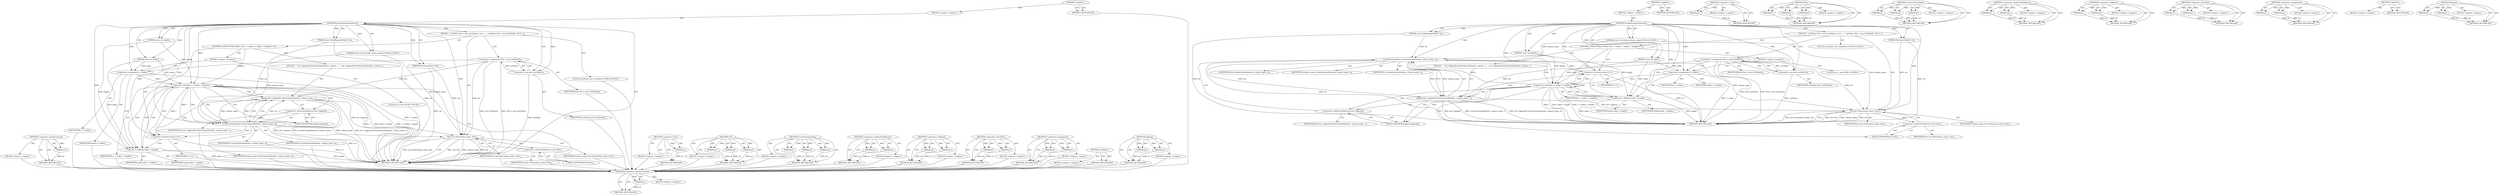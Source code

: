digraph "Append" {
vulnerable_94 [label=<(METHOD,&lt;operator&gt;.postIncrement)>];
vulnerable_95 [label=<(PARAM,p1)>];
vulnerable_96 [label=<(BLOCK,&lt;empty&gt;,&lt;empty&gt;)>];
vulnerable_97 [label=<(METHOD_RETURN,ANY)>];
vulnerable_6 [label=<(METHOD,&lt;global&gt;)<SUB>1</SUB>>];
vulnerable_7 [label=<(BLOCK,&lt;empty&gt;,&lt;empty&gt;)<SUB>1</SUB>>];
vulnerable_8 [label=<(METHOD,CreateGroupColumnList)<SUB>1</SUB>>];
vulnerable_9 [label=<(PARAM,const TaskManagerModel* tm)<SUB>1</SUB>>];
vulnerable_10 [label="<(PARAM,const std::string column_name)<SUB>2</SUB>>"];
vulnerable_11 [label=<(PARAM,const int index)<SUB>3</SUB>>];
vulnerable_12 [label=<(PARAM,const int length)<SUB>4</SUB>>];
vulnerable_13 [label=<(PARAM,DictionaryValue* val)<SUB>5</SUB>>];
vulnerable_14 [label=<(BLOCK,{
  ListValue *list = new ListValue();
  for (i...,{
  ListValue *list = new ListValue();
  for (i...)<SUB>5</SUB>>];
vulnerable_15 [label="<(LOCAL,ListValue* list: ListValue*)<SUB>6</SUB>>"];
vulnerable_16 [label=<(&lt;operator&gt;.assignment,*list = new ListValue())<SUB>6</SUB>>];
vulnerable_17 [label=<(IDENTIFIER,list,*list = new ListValue())<SUB>6</SUB>>];
vulnerable_18 [label=<(&lt;operator&gt;.new,new ListValue())<SUB>6</SUB>>];
vulnerable_19 [label=<(IDENTIFIER,ListValue,new ListValue())<SUB>6</SUB>>];
vulnerable_20 [label=<(CONTROL_STRUCTURE,FOR,for (int i = index;i &lt; (index + length);i++))<SUB>7</SUB>>];
vulnerable_21 [label=<(BLOCK,&lt;empty&gt;,&lt;empty&gt;)<SUB>7</SUB>>];
vulnerable_22 [label="<(LOCAL,int i: int)<SUB>7</SUB>>"];
vulnerable_23 [label=<(&lt;operator&gt;.assignment,i = index)<SUB>7</SUB>>];
vulnerable_24 [label=<(IDENTIFIER,i,i = index)<SUB>7</SUB>>];
vulnerable_25 [label=<(IDENTIFIER,index,i = index)<SUB>7</SUB>>];
vulnerable_26 [label=<(&lt;operator&gt;.lessThan,i &lt; (index + length))<SUB>7</SUB>>];
vulnerable_27 [label=<(IDENTIFIER,i,i &lt; (index + length))<SUB>7</SUB>>];
vulnerable_28 [label=<(&lt;operator&gt;.addition,index + length)<SUB>7</SUB>>];
vulnerable_29 [label=<(IDENTIFIER,index,index + length)<SUB>7</SUB>>];
vulnerable_30 [label=<(IDENTIFIER,length,index + length)<SUB>7</SUB>>];
vulnerable_31 [label=<(&lt;operator&gt;.postIncrement,i++)<SUB>7</SUB>>];
vulnerable_32 [label=<(IDENTIFIER,i,i++)<SUB>7</SUB>>];
vulnerable_33 [label=<(BLOCK,{
    list-&gt;Append(CreateColumnValue(tm, column...,{
    list-&gt;Append(CreateColumnValue(tm, column...)<SUB>7</SUB>>];
vulnerable_34 [label=<(Append,list-&gt;Append(CreateColumnValue(tm, column_name,...)<SUB>8</SUB>>];
vulnerable_35 [label=<(&lt;operator&gt;.indirectFieldAccess,list-&gt;Append)<SUB>8</SUB>>];
vulnerable_36 [label=<(IDENTIFIER,list,list-&gt;Append(CreateColumnValue(tm, column_name,...)<SUB>8</SUB>>];
vulnerable_37 [label=<(FIELD_IDENTIFIER,Append,Append)<SUB>8</SUB>>];
vulnerable_38 [label=<(CreateColumnValue,CreateColumnValue(tm, column_name, i))<SUB>8</SUB>>];
vulnerable_39 [label=<(IDENTIFIER,tm,CreateColumnValue(tm, column_name, i))<SUB>8</SUB>>];
vulnerable_40 [label=<(IDENTIFIER,column_name,CreateColumnValue(tm, column_name, i))<SUB>8</SUB>>];
vulnerable_41 [label=<(IDENTIFIER,i,CreateColumnValue(tm, column_name, i))<SUB>8</SUB>>];
vulnerable_42 [label=<(Set,val-&gt;Set(column_name, list))<SUB>10</SUB>>];
vulnerable_43 [label=<(&lt;operator&gt;.indirectFieldAccess,val-&gt;Set)<SUB>10</SUB>>];
vulnerable_44 [label=<(IDENTIFIER,val,val-&gt;Set(column_name, list))<SUB>10</SUB>>];
vulnerable_45 [label=<(FIELD_IDENTIFIER,Set,Set)<SUB>10</SUB>>];
vulnerable_46 [label=<(IDENTIFIER,column_name,val-&gt;Set(column_name, list))<SUB>10</SUB>>];
vulnerable_47 [label=<(IDENTIFIER,list,val-&gt;Set(column_name, list))<SUB>10</SUB>>];
vulnerable_48 [label=<(METHOD_RETURN,void)<SUB>1</SUB>>];
vulnerable_50 [label=<(METHOD_RETURN,ANY)<SUB>1</SUB>>];
vulnerable_80 [label=<(METHOD,&lt;operator&gt;.new)>];
vulnerable_81 [label=<(PARAM,p1)>];
vulnerable_82 [label=<(BLOCK,&lt;empty&gt;,&lt;empty&gt;)>];
vulnerable_83 [label=<(METHOD_RETURN,ANY)>];
vulnerable_114 [label=<(METHOD,Set)>];
vulnerable_115 [label=<(PARAM,p1)>];
vulnerable_116 [label=<(PARAM,p2)>];
vulnerable_117 [label=<(PARAM,p3)>];
vulnerable_118 [label=<(BLOCK,&lt;empty&gt;,&lt;empty&gt;)>];
vulnerable_119 [label=<(METHOD_RETURN,ANY)>];
vulnerable_108 [label=<(METHOD,CreateColumnValue)>];
vulnerable_109 [label=<(PARAM,p1)>];
vulnerable_110 [label=<(PARAM,p2)>];
vulnerable_111 [label=<(PARAM,p3)>];
vulnerable_112 [label=<(BLOCK,&lt;empty&gt;,&lt;empty&gt;)>];
vulnerable_113 [label=<(METHOD_RETURN,ANY)>];
vulnerable_103 [label=<(METHOD,&lt;operator&gt;.indirectFieldAccess)>];
vulnerable_104 [label=<(PARAM,p1)>];
vulnerable_105 [label=<(PARAM,p2)>];
vulnerable_106 [label=<(BLOCK,&lt;empty&gt;,&lt;empty&gt;)>];
vulnerable_107 [label=<(METHOD_RETURN,ANY)>];
vulnerable_89 [label=<(METHOD,&lt;operator&gt;.addition)>];
vulnerable_90 [label=<(PARAM,p1)>];
vulnerable_91 [label=<(PARAM,p2)>];
vulnerable_92 [label=<(BLOCK,&lt;empty&gt;,&lt;empty&gt;)>];
vulnerable_93 [label=<(METHOD_RETURN,ANY)>];
vulnerable_84 [label=<(METHOD,&lt;operator&gt;.lessThan)>];
vulnerable_85 [label=<(PARAM,p1)>];
vulnerable_86 [label=<(PARAM,p2)>];
vulnerable_87 [label=<(BLOCK,&lt;empty&gt;,&lt;empty&gt;)>];
vulnerable_88 [label=<(METHOD_RETURN,ANY)>];
vulnerable_75 [label=<(METHOD,&lt;operator&gt;.assignment)>];
vulnerable_76 [label=<(PARAM,p1)>];
vulnerable_77 [label=<(PARAM,p2)>];
vulnerable_78 [label=<(BLOCK,&lt;empty&gt;,&lt;empty&gt;)>];
vulnerable_79 [label=<(METHOD_RETURN,ANY)>];
vulnerable_69 [label=<(METHOD,&lt;global&gt;)<SUB>1</SUB>>];
vulnerable_70 [label=<(BLOCK,&lt;empty&gt;,&lt;empty&gt;)>];
vulnerable_71 [label=<(METHOD_RETURN,ANY)>];
vulnerable_98 [label=<(METHOD,Append)>];
vulnerable_99 [label=<(PARAM,p1)>];
vulnerable_100 [label=<(PARAM,p2)>];
vulnerable_101 [label=<(BLOCK,&lt;empty&gt;,&lt;empty&gt;)>];
vulnerable_102 [label=<(METHOD_RETURN,ANY)>];
fixed_94 [label=<(METHOD,&lt;operator&gt;.postIncrement)>];
fixed_95 [label=<(PARAM,p1)>];
fixed_96 [label=<(BLOCK,&lt;empty&gt;,&lt;empty&gt;)>];
fixed_97 [label=<(METHOD_RETURN,ANY)>];
fixed_6 [label=<(METHOD,&lt;global&gt;)<SUB>1</SUB>>];
fixed_7 [label=<(BLOCK,&lt;empty&gt;,&lt;empty&gt;)<SUB>1</SUB>>];
fixed_8 [label=<(METHOD,CreateGroupColumnList)<SUB>1</SUB>>];
fixed_9 [label=<(PARAM,const TaskManagerModel* tm)<SUB>1</SUB>>];
fixed_10 [label="<(PARAM,const std::string&amp; column_name)<SUB>2</SUB>>"];
fixed_11 [label=<(PARAM,const int index)<SUB>3</SUB>>];
fixed_12 [label=<(PARAM,const int length)<SUB>4</SUB>>];
fixed_13 [label=<(PARAM,DictionaryValue* val)<SUB>5</SUB>>];
fixed_14 [label=<(BLOCK,{
  ListValue *list = new ListValue();
  for (i...,{
  ListValue *list = new ListValue();
  for (i...)<SUB>5</SUB>>];
fixed_15 [label="<(LOCAL,ListValue* list: ListValue*)<SUB>6</SUB>>"];
fixed_16 [label=<(&lt;operator&gt;.assignment,*list = new ListValue())<SUB>6</SUB>>];
fixed_17 [label=<(IDENTIFIER,list,*list = new ListValue())<SUB>6</SUB>>];
fixed_18 [label=<(&lt;operator&gt;.new,new ListValue())<SUB>6</SUB>>];
fixed_19 [label=<(IDENTIFIER,ListValue,new ListValue())<SUB>6</SUB>>];
fixed_20 [label=<(CONTROL_STRUCTURE,FOR,for (int i = index;i &lt; (index + length);i++))<SUB>7</SUB>>];
fixed_21 [label=<(BLOCK,&lt;empty&gt;,&lt;empty&gt;)<SUB>7</SUB>>];
fixed_22 [label="<(LOCAL,int i: int)<SUB>7</SUB>>"];
fixed_23 [label=<(&lt;operator&gt;.assignment,i = index)<SUB>7</SUB>>];
fixed_24 [label=<(IDENTIFIER,i,i = index)<SUB>7</SUB>>];
fixed_25 [label=<(IDENTIFIER,index,i = index)<SUB>7</SUB>>];
fixed_26 [label=<(&lt;operator&gt;.lessThan,i &lt; (index + length))<SUB>7</SUB>>];
fixed_27 [label=<(IDENTIFIER,i,i &lt; (index + length))<SUB>7</SUB>>];
fixed_28 [label=<(&lt;operator&gt;.addition,index + length)<SUB>7</SUB>>];
fixed_29 [label=<(IDENTIFIER,index,index + length)<SUB>7</SUB>>];
fixed_30 [label=<(IDENTIFIER,length,index + length)<SUB>7</SUB>>];
fixed_31 [label=<(&lt;operator&gt;.postIncrement,i++)<SUB>7</SUB>>];
fixed_32 [label=<(IDENTIFIER,i,i++)<SUB>7</SUB>>];
fixed_33 [label=<(BLOCK,{
    list-&gt;Append(CreateColumnValue(tm, column...,{
    list-&gt;Append(CreateColumnValue(tm, column...)<SUB>7</SUB>>];
fixed_34 [label=<(Append,list-&gt;Append(CreateColumnValue(tm, column_name,...)<SUB>8</SUB>>];
fixed_35 [label=<(&lt;operator&gt;.indirectFieldAccess,list-&gt;Append)<SUB>8</SUB>>];
fixed_36 [label=<(IDENTIFIER,list,list-&gt;Append(CreateColumnValue(tm, column_name,...)<SUB>8</SUB>>];
fixed_37 [label=<(FIELD_IDENTIFIER,Append,Append)<SUB>8</SUB>>];
fixed_38 [label=<(CreateColumnValue,CreateColumnValue(tm, column_name, i))<SUB>8</SUB>>];
fixed_39 [label=<(IDENTIFIER,tm,CreateColumnValue(tm, column_name, i))<SUB>8</SUB>>];
fixed_40 [label=<(IDENTIFIER,column_name,CreateColumnValue(tm, column_name, i))<SUB>8</SUB>>];
fixed_41 [label=<(IDENTIFIER,i,CreateColumnValue(tm, column_name, i))<SUB>8</SUB>>];
fixed_42 [label=<(Set,val-&gt;Set(column_name, list))<SUB>10</SUB>>];
fixed_43 [label=<(&lt;operator&gt;.indirectFieldAccess,val-&gt;Set)<SUB>10</SUB>>];
fixed_44 [label=<(IDENTIFIER,val,val-&gt;Set(column_name, list))<SUB>10</SUB>>];
fixed_45 [label=<(FIELD_IDENTIFIER,Set,Set)<SUB>10</SUB>>];
fixed_46 [label=<(IDENTIFIER,column_name,val-&gt;Set(column_name, list))<SUB>10</SUB>>];
fixed_47 [label=<(IDENTIFIER,list,val-&gt;Set(column_name, list))<SUB>10</SUB>>];
fixed_48 [label=<(METHOD_RETURN,void)<SUB>1</SUB>>];
fixed_50 [label=<(METHOD_RETURN,ANY)<SUB>1</SUB>>];
fixed_80 [label=<(METHOD,&lt;operator&gt;.new)>];
fixed_81 [label=<(PARAM,p1)>];
fixed_82 [label=<(BLOCK,&lt;empty&gt;,&lt;empty&gt;)>];
fixed_83 [label=<(METHOD_RETURN,ANY)>];
fixed_114 [label=<(METHOD,Set)>];
fixed_115 [label=<(PARAM,p1)>];
fixed_116 [label=<(PARAM,p2)>];
fixed_117 [label=<(PARAM,p3)>];
fixed_118 [label=<(BLOCK,&lt;empty&gt;,&lt;empty&gt;)>];
fixed_119 [label=<(METHOD_RETURN,ANY)>];
fixed_108 [label=<(METHOD,CreateColumnValue)>];
fixed_109 [label=<(PARAM,p1)>];
fixed_110 [label=<(PARAM,p2)>];
fixed_111 [label=<(PARAM,p3)>];
fixed_112 [label=<(BLOCK,&lt;empty&gt;,&lt;empty&gt;)>];
fixed_113 [label=<(METHOD_RETURN,ANY)>];
fixed_103 [label=<(METHOD,&lt;operator&gt;.indirectFieldAccess)>];
fixed_104 [label=<(PARAM,p1)>];
fixed_105 [label=<(PARAM,p2)>];
fixed_106 [label=<(BLOCK,&lt;empty&gt;,&lt;empty&gt;)>];
fixed_107 [label=<(METHOD_RETURN,ANY)>];
fixed_89 [label=<(METHOD,&lt;operator&gt;.addition)>];
fixed_90 [label=<(PARAM,p1)>];
fixed_91 [label=<(PARAM,p2)>];
fixed_92 [label=<(BLOCK,&lt;empty&gt;,&lt;empty&gt;)>];
fixed_93 [label=<(METHOD_RETURN,ANY)>];
fixed_84 [label=<(METHOD,&lt;operator&gt;.lessThan)>];
fixed_85 [label=<(PARAM,p1)>];
fixed_86 [label=<(PARAM,p2)>];
fixed_87 [label=<(BLOCK,&lt;empty&gt;,&lt;empty&gt;)>];
fixed_88 [label=<(METHOD_RETURN,ANY)>];
fixed_75 [label=<(METHOD,&lt;operator&gt;.assignment)>];
fixed_76 [label=<(PARAM,p1)>];
fixed_77 [label=<(PARAM,p2)>];
fixed_78 [label=<(BLOCK,&lt;empty&gt;,&lt;empty&gt;)>];
fixed_79 [label=<(METHOD_RETURN,ANY)>];
fixed_69 [label=<(METHOD,&lt;global&gt;)<SUB>1</SUB>>];
fixed_70 [label=<(BLOCK,&lt;empty&gt;,&lt;empty&gt;)>];
fixed_71 [label=<(METHOD_RETURN,ANY)>];
fixed_98 [label=<(METHOD,Append)>];
fixed_99 [label=<(PARAM,p1)>];
fixed_100 [label=<(PARAM,p2)>];
fixed_101 [label=<(BLOCK,&lt;empty&gt;,&lt;empty&gt;)>];
fixed_102 [label=<(METHOD_RETURN,ANY)>];
vulnerable_94 -> vulnerable_95  [key=0, label="AST: "];
vulnerable_94 -> vulnerable_95  [key=1, label="DDG: "];
vulnerable_94 -> vulnerable_96  [key=0, label="AST: "];
vulnerable_94 -> vulnerable_97  [key=0, label="AST: "];
vulnerable_94 -> vulnerable_97  [key=1, label="CFG: "];
vulnerable_95 -> vulnerable_97  [key=0, label="DDG: p1"];
vulnerable_6 -> vulnerable_7  [key=0, label="AST: "];
vulnerable_6 -> vulnerable_50  [key=0, label="AST: "];
vulnerable_6 -> vulnerable_50  [key=1, label="CFG: "];
vulnerable_7 -> vulnerable_8  [key=0, label="AST: "];
vulnerable_8 -> vulnerable_9  [key=0, label="AST: "];
vulnerable_8 -> vulnerable_9  [key=1, label="DDG: "];
vulnerable_8 -> vulnerable_10  [key=0, label="AST: "];
vulnerable_8 -> vulnerable_10  [key=1, label="DDG: "];
vulnerable_8 -> vulnerable_11  [key=0, label="AST: "];
vulnerable_8 -> vulnerable_11  [key=1, label="DDG: "];
vulnerable_8 -> vulnerable_12  [key=0, label="AST: "];
vulnerable_8 -> vulnerable_12  [key=1, label="DDG: "];
vulnerable_8 -> vulnerable_13  [key=0, label="AST: "];
vulnerable_8 -> vulnerable_13  [key=1, label="DDG: "];
vulnerable_8 -> vulnerable_14  [key=0, label="AST: "];
vulnerable_8 -> vulnerable_48  [key=0, label="AST: "];
vulnerable_8 -> vulnerable_18  [key=0, label="CFG: "];
vulnerable_8 -> vulnerable_18  [key=1, label="DDG: "];
vulnerable_8 -> vulnerable_42  [key=0, label="DDG: "];
vulnerable_8 -> vulnerable_23  [key=0, label="DDG: "];
vulnerable_8 -> vulnerable_26  [key=0, label="DDG: "];
vulnerable_8 -> vulnerable_31  [key=0, label="DDG: "];
vulnerable_8 -> vulnerable_28  [key=0, label="DDG: "];
vulnerable_8 -> vulnerable_38  [key=0, label="DDG: "];
vulnerable_9 -> vulnerable_48  [key=0, label="DDG: tm"];
vulnerable_9 -> vulnerable_38  [key=0, label="DDG: tm"];
vulnerable_10 -> vulnerable_42  [key=0, label="DDG: column_name"];
vulnerable_10 -> vulnerable_38  [key=0, label="DDG: column_name"];
vulnerable_11 -> vulnerable_23  [key=0, label="DDG: index"];
vulnerable_11 -> vulnerable_26  [key=0, label="DDG: index"];
vulnerable_11 -> vulnerable_28  [key=0, label="DDG: index"];
vulnerable_12 -> vulnerable_26  [key=0, label="DDG: length"];
vulnerable_12 -> vulnerable_28  [key=0, label="DDG: length"];
vulnerable_13 -> vulnerable_48  [key=0, label="DDG: val"];
vulnerable_13 -> vulnerable_42  [key=0, label="DDG: val"];
vulnerable_14 -> vulnerable_15  [key=0, label="AST: "];
vulnerable_14 -> vulnerable_16  [key=0, label="AST: "];
vulnerable_14 -> vulnerable_20  [key=0, label="AST: "];
vulnerable_14 -> vulnerable_42  [key=0, label="AST: "];
vulnerable_16 -> vulnerable_17  [key=0, label="AST: "];
vulnerable_16 -> vulnerable_18  [key=0, label="AST: "];
vulnerable_16 -> vulnerable_23  [key=0, label="CFG: "];
vulnerable_16 -> vulnerable_48  [key=0, label="DDG: new ListValue()"];
vulnerable_16 -> vulnerable_48  [key=1, label="DDG: *list = new ListValue()"];
vulnerable_16 -> vulnerable_42  [key=0, label="DDG: list"];
vulnerable_16 -> vulnerable_34  [key=0, label="DDG: list"];
vulnerable_18 -> vulnerable_19  [key=0, label="AST: "];
vulnerable_18 -> vulnerable_16  [key=0, label="CFG: "];
vulnerable_18 -> vulnerable_16  [key=1, label="DDG: ListValue"];
vulnerable_18 -> vulnerable_48  [key=0, label="DDG: ListValue"];
vulnerable_20 -> vulnerable_21  [key=0, label="AST: "];
vulnerable_20 -> vulnerable_26  [key=0, label="AST: "];
vulnerable_20 -> vulnerable_31  [key=0, label="AST: "];
vulnerable_20 -> vulnerable_33  [key=0, label="AST: "];
vulnerable_21 -> vulnerable_22  [key=0, label="AST: "];
vulnerable_21 -> vulnerable_23  [key=0, label="AST: "];
vulnerable_23 -> vulnerable_24  [key=0, label="AST: "];
vulnerable_23 -> vulnerable_25  [key=0, label="AST: "];
vulnerable_23 -> vulnerable_28  [key=0, label="CFG: "];
vulnerable_23 -> vulnerable_48  [key=0, label="DDG: i = index"];
vulnerable_23 -> vulnerable_26  [key=0, label="DDG: i"];
vulnerable_26 -> vulnerable_27  [key=0, label="AST: "];
vulnerable_26 -> vulnerable_28  [key=0, label="AST: "];
vulnerable_26 -> vulnerable_28  [key=1, label="CDG: "];
vulnerable_26 -> vulnerable_37  [key=0, label="CFG: "];
vulnerable_26 -> vulnerable_37  [key=1, label="CDG: "];
vulnerable_26 -> vulnerable_45  [key=0, label="CFG: "];
vulnerable_26 -> vulnerable_48  [key=0, label="DDG: i"];
vulnerable_26 -> vulnerable_48  [key=1, label="DDG: index + length"];
vulnerable_26 -> vulnerable_48  [key=2, label="DDG: i &lt; (index + length)"];
vulnerable_26 -> vulnerable_38  [key=0, label="DDG: i"];
vulnerable_26 -> vulnerable_38  [key=1, label="CDG: "];
vulnerable_26 -> vulnerable_34  [key=0, label="CDG: "];
vulnerable_26 -> vulnerable_26  [key=0, label="CDG: "];
vulnerable_26 -> vulnerable_35  [key=0, label="CDG: "];
vulnerable_26 -> vulnerable_31  [key=0, label="CDG: "];
vulnerable_28 -> vulnerable_29  [key=0, label="AST: "];
vulnerable_28 -> vulnerable_30  [key=0, label="AST: "];
vulnerable_28 -> vulnerable_26  [key=0, label="CFG: "];
vulnerable_28 -> vulnerable_48  [key=0, label="DDG: index"];
vulnerable_28 -> vulnerable_48  [key=1, label="DDG: length"];
vulnerable_31 -> vulnerable_32  [key=0, label="AST: "];
vulnerable_31 -> vulnerable_28  [key=0, label="CFG: "];
vulnerable_31 -> vulnerable_48  [key=0, label="DDG: i++"];
vulnerable_31 -> vulnerable_26  [key=0, label="DDG: i"];
vulnerable_33 -> vulnerable_34  [key=0, label="AST: "];
vulnerable_34 -> vulnerable_35  [key=0, label="AST: "];
vulnerable_34 -> vulnerable_38  [key=0, label="AST: "];
vulnerable_34 -> vulnerable_31  [key=0, label="CFG: "];
vulnerable_34 -> vulnerable_48  [key=0, label="DDG: list-&gt;Append"];
vulnerable_34 -> vulnerable_48  [key=1, label="DDG: CreateColumnValue(tm, column_name, i)"];
vulnerable_34 -> vulnerable_48  [key=2, label="DDG: list-&gt;Append(CreateColumnValue(tm, column_name, i))"];
vulnerable_34 -> vulnerable_42  [key=0, label="DDG: list-&gt;Append"];
vulnerable_35 -> vulnerable_36  [key=0, label="AST: "];
vulnerable_35 -> vulnerable_37  [key=0, label="AST: "];
vulnerable_35 -> vulnerable_38  [key=0, label="CFG: "];
vulnerable_37 -> vulnerable_35  [key=0, label="CFG: "];
vulnerable_38 -> vulnerable_39  [key=0, label="AST: "];
vulnerable_38 -> vulnerable_40  [key=0, label="AST: "];
vulnerable_38 -> vulnerable_41  [key=0, label="AST: "];
vulnerable_38 -> vulnerable_34  [key=0, label="CFG: "];
vulnerable_38 -> vulnerable_34  [key=1, label="DDG: tm"];
vulnerable_38 -> vulnerable_34  [key=2, label="DDG: column_name"];
vulnerable_38 -> vulnerable_34  [key=3, label="DDG: i"];
vulnerable_38 -> vulnerable_48  [key=0, label="DDG: tm"];
vulnerable_38 -> vulnerable_42  [key=0, label="DDG: column_name"];
vulnerable_38 -> vulnerable_31  [key=0, label="DDG: i"];
vulnerable_42 -> vulnerable_43  [key=0, label="AST: "];
vulnerable_42 -> vulnerable_46  [key=0, label="AST: "];
vulnerable_42 -> vulnerable_47  [key=0, label="AST: "];
vulnerable_42 -> vulnerable_48  [key=0, label="CFG: "];
vulnerable_42 -> vulnerable_48  [key=1, label="DDG: val-&gt;Set"];
vulnerable_42 -> vulnerable_48  [key=2, label="DDG: column_name"];
vulnerable_42 -> vulnerable_48  [key=3, label="DDG: list"];
vulnerable_42 -> vulnerable_48  [key=4, label="DDG: val-&gt;Set(column_name, list)"];
vulnerable_43 -> vulnerable_44  [key=0, label="AST: "];
vulnerable_43 -> vulnerable_45  [key=0, label="AST: "];
vulnerable_43 -> vulnerable_42  [key=0, label="CFG: "];
vulnerable_45 -> vulnerable_43  [key=0, label="CFG: "];
vulnerable_80 -> vulnerable_81  [key=0, label="AST: "];
vulnerable_80 -> vulnerable_81  [key=1, label="DDG: "];
vulnerable_80 -> vulnerable_82  [key=0, label="AST: "];
vulnerable_80 -> vulnerable_83  [key=0, label="AST: "];
vulnerable_80 -> vulnerable_83  [key=1, label="CFG: "];
vulnerable_81 -> vulnerable_83  [key=0, label="DDG: p1"];
vulnerable_114 -> vulnerable_115  [key=0, label="AST: "];
vulnerable_114 -> vulnerable_115  [key=1, label="DDG: "];
vulnerable_114 -> vulnerable_118  [key=0, label="AST: "];
vulnerable_114 -> vulnerable_116  [key=0, label="AST: "];
vulnerable_114 -> vulnerable_116  [key=1, label="DDG: "];
vulnerable_114 -> vulnerable_119  [key=0, label="AST: "];
vulnerable_114 -> vulnerable_119  [key=1, label="CFG: "];
vulnerable_114 -> vulnerable_117  [key=0, label="AST: "];
vulnerable_114 -> vulnerable_117  [key=1, label="DDG: "];
vulnerable_115 -> vulnerable_119  [key=0, label="DDG: p1"];
vulnerable_116 -> vulnerable_119  [key=0, label="DDG: p2"];
vulnerable_117 -> vulnerable_119  [key=0, label="DDG: p3"];
vulnerable_108 -> vulnerable_109  [key=0, label="AST: "];
vulnerable_108 -> vulnerable_109  [key=1, label="DDG: "];
vulnerable_108 -> vulnerable_112  [key=0, label="AST: "];
vulnerable_108 -> vulnerable_110  [key=0, label="AST: "];
vulnerable_108 -> vulnerable_110  [key=1, label="DDG: "];
vulnerable_108 -> vulnerable_113  [key=0, label="AST: "];
vulnerable_108 -> vulnerable_113  [key=1, label="CFG: "];
vulnerable_108 -> vulnerable_111  [key=0, label="AST: "];
vulnerable_108 -> vulnerable_111  [key=1, label="DDG: "];
vulnerable_109 -> vulnerable_113  [key=0, label="DDG: p1"];
vulnerable_110 -> vulnerable_113  [key=0, label="DDG: p2"];
vulnerable_111 -> vulnerable_113  [key=0, label="DDG: p3"];
vulnerable_103 -> vulnerable_104  [key=0, label="AST: "];
vulnerable_103 -> vulnerable_104  [key=1, label="DDG: "];
vulnerable_103 -> vulnerable_106  [key=0, label="AST: "];
vulnerable_103 -> vulnerable_105  [key=0, label="AST: "];
vulnerable_103 -> vulnerable_105  [key=1, label="DDG: "];
vulnerable_103 -> vulnerable_107  [key=0, label="AST: "];
vulnerable_103 -> vulnerable_107  [key=1, label="CFG: "];
vulnerable_104 -> vulnerable_107  [key=0, label="DDG: p1"];
vulnerable_105 -> vulnerable_107  [key=0, label="DDG: p2"];
vulnerable_89 -> vulnerable_90  [key=0, label="AST: "];
vulnerable_89 -> vulnerable_90  [key=1, label="DDG: "];
vulnerable_89 -> vulnerable_92  [key=0, label="AST: "];
vulnerable_89 -> vulnerable_91  [key=0, label="AST: "];
vulnerable_89 -> vulnerable_91  [key=1, label="DDG: "];
vulnerable_89 -> vulnerable_93  [key=0, label="AST: "];
vulnerable_89 -> vulnerable_93  [key=1, label="CFG: "];
vulnerable_90 -> vulnerable_93  [key=0, label="DDG: p1"];
vulnerable_91 -> vulnerable_93  [key=0, label="DDG: p2"];
vulnerable_84 -> vulnerable_85  [key=0, label="AST: "];
vulnerable_84 -> vulnerable_85  [key=1, label="DDG: "];
vulnerable_84 -> vulnerable_87  [key=0, label="AST: "];
vulnerable_84 -> vulnerable_86  [key=0, label="AST: "];
vulnerable_84 -> vulnerable_86  [key=1, label="DDG: "];
vulnerable_84 -> vulnerable_88  [key=0, label="AST: "];
vulnerable_84 -> vulnerable_88  [key=1, label="CFG: "];
vulnerable_85 -> vulnerable_88  [key=0, label="DDG: p1"];
vulnerable_86 -> vulnerable_88  [key=0, label="DDG: p2"];
vulnerable_75 -> vulnerable_76  [key=0, label="AST: "];
vulnerable_75 -> vulnerable_76  [key=1, label="DDG: "];
vulnerable_75 -> vulnerable_78  [key=0, label="AST: "];
vulnerable_75 -> vulnerable_77  [key=0, label="AST: "];
vulnerable_75 -> vulnerable_77  [key=1, label="DDG: "];
vulnerable_75 -> vulnerable_79  [key=0, label="AST: "];
vulnerable_75 -> vulnerable_79  [key=1, label="CFG: "];
vulnerable_76 -> vulnerable_79  [key=0, label="DDG: p1"];
vulnerable_77 -> vulnerable_79  [key=0, label="DDG: p2"];
vulnerable_69 -> vulnerable_70  [key=0, label="AST: "];
vulnerable_69 -> vulnerable_71  [key=0, label="AST: "];
vulnerable_69 -> vulnerable_71  [key=1, label="CFG: "];
vulnerable_98 -> vulnerable_99  [key=0, label="AST: "];
vulnerable_98 -> vulnerable_99  [key=1, label="DDG: "];
vulnerable_98 -> vulnerable_101  [key=0, label="AST: "];
vulnerable_98 -> vulnerable_100  [key=0, label="AST: "];
vulnerable_98 -> vulnerable_100  [key=1, label="DDG: "];
vulnerable_98 -> vulnerable_102  [key=0, label="AST: "];
vulnerable_98 -> vulnerable_102  [key=1, label="CFG: "];
vulnerable_99 -> vulnerable_102  [key=0, label="DDG: p1"];
vulnerable_100 -> vulnerable_102  [key=0, label="DDG: p2"];
fixed_94 -> fixed_95  [key=0, label="AST: "];
fixed_94 -> fixed_95  [key=1, label="DDG: "];
fixed_94 -> fixed_96  [key=0, label="AST: "];
fixed_94 -> fixed_97  [key=0, label="AST: "];
fixed_94 -> fixed_97  [key=1, label="CFG: "];
fixed_95 -> fixed_97  [key=0, label="DDG: p1"];
fixed_96 -> vulnerable_94  [key=0];
fixed_97 -> vulnerable_94  [key=0];
fixed_6 -> fixed_7  [key=0, label="AST: "];
fixed_6 -> fixed_50  [key=0, label="AST: "];
fixed_6 -> fixed_50  [key=1, label="CFG: "];
fixed_7 -> fixed_8  [key=0, label="AST: "];
fixed_8 -> fixed_9  [key=0, label="AST: "];
fixed_8 -> fixed_9  [key=1, label="DDG: "];
fixed_8 -> fixed_10  [key=0, label="AST: "];
fixed_8 -> fixed_10  [key=1, label="DDG: "];
fixed_8 -> fixed_11  [key=0, label="AST: "];
fixed_8 -> fixed_11  [key=1, label="DDG: "];
fixed_8 -> fixed_12  [key=0, label="AST: "];
fixed_8 -> fixed_12  [key=1, label="DDG: "];
fixed_8 -> fixed_13  [key=0, label="AST: "];
fixed_8 -> fixed_13  [key=1, label="DDG: "];
fixed_8 -> fixed_14  [key=0, label="AST: "];
fixed_8 -> fixed_48  [key=0, label="AST: "];
fixed_8 -> fixed_18  [key=0, label="CFG: "];
fixed_8 -> fixed_18  [key=1, label="DDG: "];
fixed_8 -> fixed_42  [key=0, label="DDG: "];
fixed_8 -> fixed_23  [key=0, label="DDG: "];
fixed_8 -> fixed_26  [key=0, label="DDG: "];
fixed_8 -> fixed_31  [key=0, label="DDG: "];
fixed_8 -> fixed_28  [key=0, label="DDG: "];
fixed_8 -> fixed_38  [key=0, label="DDG: "];
fixed_9 -> fixed_48  [key=0, label="DDG: tm"];
fixed_9 -> fixed_38  [key=0, label="DDG: tm"];
fixed_10 -> fixed_42  [key=0, label="DDG: column_name"];
fixed_10 -> fixed_38  [key=0, label="DDG: column_name"];
fixed_11 -> fixed_23  [key=0, label="DDG: index"];
fixed_11 -> fixed_26  [key=0, label="DDG: index"];
fixed_11 -> fixed_28  [key=0, label="DDG: index"];
fixed_12 -> fixed_26  [key=0, label="DDG: length"];
fixed_12 -> fixed_28  [key=0, label="DDG: length"];
fixed_13 -> fixed_48  [key=0, label="DDG: val"];
fixed_13 -> fixed_42  [key=0, label="DDG: val"];
fixed_14 -> fixed_15  [key=0, label="AST: "];
fixed_14 -> fixed_16  [key=0, label="AST: "];
fixed_14 -> fixed_20  [key=0, label="AST: "];
fixed_14 -> fixed_42  [key=0, label="AST: "];
fixed_15 -> vulnerable_94  [key=0];
fixed_16 -> fixed_17  [key=0, label="AST: "];
fixed_16 -> fixed_18  [key=0, label="AST: "];
fixed_16 -> fixed_23  [key=0, label="CFG: "];
fixed_16 -> fixed_48  [key=0, label="DDG: new ListValue()"];
fixed_16 -> fixed_48  [key=1, label="DDG: *list = new ListValue()"];
fixed_16 -> fixed_42  [key=0, label="DDG: list"];
fixed_16 -> fixed_34  [key=0, label="DDG: list"];
fixed_17 -> vulnerable_94  [key=0];
fixed_18 -> fixed_19  [key=0, label="AST: "];
fixed_18 -> fixed_16  [key=0, label="CFG: "];
fixed_18 -> fixed_16  [key=1, label="DDG: ListValue"];
fixed_18 -> fixed_48  [key=0, label="DDG: ListValue"];
fixed_19 -> vulnerable_94  [key=0];
fixed_20 -> fixed_21  [key=0, label="AST: "];
fixed_20 -> fixed_26  [key=0, label="AST: "];
fixed_20 -> fixed_31  [key=0, label="AST: "];
fixed_20 -> fixed_33  [key=0, label="AST: "];
fixed_21 -> fixed_22  [key=0, label="AST: "];
fixed_21 -> fixed_23  [key=0, label="AST: "];
fixed_22 -> vulnerable_94  [key=0];
fixed_23 -> fixed_24  [key=0, label="AST: "];
fixed_23 -> fixed_25  [key=0, label="AST: "];
fixed_23 -> fixed_28  [key=0, label="CFG: "];
fixed_23 -> fixed_48  [key=0, label="DDG: i = index"];
fixed_23 -> fixed_26  [key=0, label="DDG: i"];
fixed_24 -> vulnerable_94  [key=0];
fixed_25 -> vulnerable_94  [key=0];
fixed_26 -> fixed_27  [key=0, label="AST: "];
fixed_26 -> fixed_28  [key=0, label="AST: "];
fixed_26 -> fixed_28  [key=1, label="CDG: "];
fixed_26 -> fixed_37  [key=0, label="CFG: "];
fixed_26 -> fixed_37  [key=1, label="CDG: "];
fixed_26 -> fixed_45  [key=0, label="CFG: "];
fixed_26 -> fixed_48  [key=0, label="DDG: i"];
fixed_26 -> fixed_48  [key=1, label="DDG: index + length"];
fixed_26 -> fixed_48  [key=2, label="DDG: i &lt; (index + length)"];
fixed_26 -> fixed_38  [key=0, label="DDG: i"];
fixed_26 -> fixed_38  [key=1, label="CDG: "];
fixed_26 -> fixed_34  [key=0, label="CDG: "];
fixed_26 -> fixed_26  [key=0, label="CDG: "];
fixed_26 -> fixed_35  [key=0, label="CDG: "];
fixed_26 -> fixed_31  [key=0, label="CDG: "];
fixed_27 -> vulnerable_94  [key=0];
fixed_28 -> fixed_29  [key=0, label="AST: "];
fixed_28 -> fixed_30  [key=0, label="AST: "];
fixed_28 -> fixed_26  [key=0, label="CFG: "];
fixed_28 -> fixed_48  [key=0, label="DDG: index"];
fixed_28 -> fixed_48  [key=1, label="DDG: length"];
fixed_29 -> vulnerable_94  [key=0];
fixed_30 -> vulnerable_94  [key=0];
fixed_31 -> fixed_32  [key=0, label="AST: "];
fixed_31 -> fixed_28  [key=0, label="CFG: "];
fixed_31 -> fixed_48  [key=0, label="DDG: i++"];
fixed_31 -> fixed_26  [key=0, label="DDG: i"];
fixed_32 -> vulnerable_94  [key=0];
fixed_33 -> fixed_34  [key=0, label="AST: "];
fixed_34 -> fixed_35  [key=0, label="AST: "];
fixed_34 -> fixed_38  [key=0, label="AST: "];
fixed_34 -> fixed_31  [key=0, label="CFG: "];
fixed_34 -> fixed_48  [key=0, label="DDG: list-&gt;Append"];
fixed_34 -> fixed_48  [key=1, label="DDG: CreateColumnValue(tm, column_name, i)"];
fixed_34 -> fixed_48  [key=2, label="DDG: list-&gt;Append(CreateColumnValue(tm, column_name, i))"];
fixed_34 -> fixed_42  [key=0, label="DDG: list-&gt;Append"];
fixed_35 -> fixed_36  [key=0, label="AST: "];
fixed_35 -> fixed_37  [key=0, label="AST: "];
fixed_35 -> fixed_38  [key=0, label="CFG: "];
fixed_36 -> vulnerable_94  [key=0];
fixed_37 -> fixed_35  [key=0, label="CFG: "];
fixed_38 -> fixed_39  [key=0, label="AST: "];
fixed_38 -> fixed_40  [key=0, label="AST: "];
fixed_38 -> fixed_41  [key=0, label="AST: "];
fixed_38 -> fixed_34  [key=0, label="CFG: "];
fixed_38 -> fixed_34  [key=1, label="DDG: tm"];
fixed_38 -> fixed_34  [key=2, label="DDG: column_name"];
fixed_38 -> fixed_34  [key=3, label="DDG: i"];
fixed_38 -> fixed_48  [key=0, label="DDG: tm"];
fixed_38 -> fixed_42  [key=0, label="DDG: column_name"];
fixed_38 -> fixed_31  [key=0, label="DDG: i"];
fixed_39 -> vulnerable_94  [key=0];
fixed_40 -> vulnerable_94  [key=0];
fixed_41 -> vulnerable_94  [key=0];
fixed_42 -> fixed_43  [key=0, label="AST: "];
fixed_42 -> fixed_46  [key=0, label="AST: "];
fixed_42 -> fixed_47  [key=0, label="AST: "];
fixed_42 -> fixed_48  [key=0, label="CFG: "];
fixed_42 -> fixed_48  [key=1, label="DDG: val-&gt;Set"];
fixed_42 -> fixed_48  [key=2, label="DDG: column_name"];
fixed_42 -> fixed_48  [key=3, label="DDG: list"];
fixed_42 -> fixed_48  [key=4, label="DDG: val-&gt;Set(column_name, list)"];
fixed_43 -> fixed_44  [key=0, label="AST: "];
fixed_43 -> fixed_45  [key=0, label="AST: "];
fixed_43 -> fixed_42  [key=0, label="CFG: "];
fixed_44 -> vulnerable_94  [key=0];
fixed_45 -> fixed_43  [key=0, label="CFG: "];
fixed_46 -> vulnerable_94  [key=0];
fixed_47 -> vulnerable_94  [key=0];
fixed_48 -> vulnerable_94  [key=0];
fixed_50 -> vulnerable_94  [key=0];
fixed_80 -> fixed_81  [key=0, label="AST: "];
fixed_80 -> fixed_81  [key=1, label="DDG: "];
fixed_80 -> fixed_82  [key=0, label="AST: "];
fixed_80 -> fixed_83  [key=0, label="AST: "];
fixed_80 -> fixed_83  [key=1, label="CFG: "];
fixed_81 -> fixed_83  [key=0, label="DDG: p1"];
fixed_82 -> vulnerable_94  [key=0];
fixed_83 -> vulnerable_94  [key=0];
fixed_114 -> fixed_115  [key=0, label="AST: "];
fixed_114 -> fixed_115  [key=1, label="DDG: "];
fixed_114 -> fixed_118  [key=0, label="AST: "];
fixed_114 -> fixed_116  [key=0, label="AST: "];
fixed_114 -> fixed_116  [key=1, label="DDG: "];
fixed_114 -> fixed_119  [key=0, label="AST: "];
fixed_114 -> fixed_119  [key=1, label="CFG: "];
fixed_114 -> fixed_117  [key=0, label="AST: "];
fixed_114 -> fixed_117  [key=1, label="DDG: "];
fixed_115 -> fixed_119  [key=0, label="DDG: p1"];
fixed_116 -> fixed_119  [key=0, label="DDG: p2"];
fixed_117 -> fixed_119  [key=0, label="DDG: p3"];
fixed_118 -> vulnerable_94  [key=0];
fixed_119 -> vulnerable_94  [key=0];
fixed_108 -> fixed_109  [key=0, label="AST: "];
fixed_108 -> fixed_109  [key=1, label="DDG: "];
fixed_108 -> fixed_112  [key=0, label="AST: "];
fixed_108 -> fixed_110  [key=0, label="AST: "];
fixed_108 -> fixed_110  [key=1, label="DDG: "];
fixed_108 -> fixed_113  [key=0, label="AST: "];
fixed_108 -> fixed_113  [key=1, label="CFG: "];
fixed_108 -> fixed_111  [key=0, label="AST: "];
fixed_108 -> fixed_111  [key=1, label="DDG: "];
fixed_109 -> fixed_113  [key=0, label="DDG: p1"];
fixed_110 -> fixed_113  [key=0, label="DDG: p2"];
fixed_111 -> fixed_113  [key=0, label="DDG: p3"];
fixed_112 -> vulnerable_94  [key=0];
fixed_113 -> vulnerable_94  [key=0];
fixed_103 -> fixed_104  [key=0, label="AST: "];
fixed_103 -> fixed_104  [key=1, label="DDG: "];
fixed_103 -> fixed_106  [key=0, label="AST: "];
fixed_103 -> fixed_105  [key=0, label="AST: "];
fixed_103 -> fixed_105  [key=1, label="DDG: "];
fixed_103 -> fixed_107  [key=0, label="AST: "];
fixed_103 -> fixed_107  [key=1, label="CFG: "];
fixed_104 -> fixed_107  [key=0, label="DDG: p1"];
fixed_105 -> fixed_107  [key=0, label="DDG: p2"];
fixed_106 -> vulnerable_94  [key=0];
fixed_107 -> vulnerable_94  [key=0];
fixed_89 -> fixed_90  [key=0, label="AST: "];
fixed_89 -> fixed_90  [key=1, label="DDG: "];
fixed_89 -> fixed_92  [key=0, label="AST: "];
fixed_89 -> fixed_91  [key=0, label="AST: "];
fixed_89 -> fixed_91  [key=1, label="DDG: "];
fixed_89 -> fixed_93  [key=0, label="AST: "];
fixed_89 -> fixed_93  [key=1, label="CFG: "];
fixed_90 -> fixed_93  [key=0, label="DDG: p1"];
fixed_91 -> fixed_93  [key=0, label="DDG: p2"];
fixed_92 -> vulnerable_94  [key=0];
fixed_93 -> vulnerable_94  [key=0];
fixed_84 -> fixed_85  [key=0, label="AST: "];
fixed_84 -> fixed_85  [key=1, label="DDG: "];
fixed_84 -> fixed_87  [key=0, label="AST: "];
fixed_84 -> fixed_86  [key=0, label="AST: "];
fixed_84 -> fixed_86  [key=1, label="DDG: "];
fixed_84 -> fixed_88  [key=0, label="AST: "];
fixed_84 -> fixed_88  [key=1, label="CFG: "];
fixed_85 -> fixed_88  [key=0, label="DDG: p1"];
fixed_86 -> fixed_88  [key=0, label="DDG: p2"];
fixed_87 -> vulnerable_94  [key=0];
fixed_88 -> vulnerable_94  [key=0];
fixed_75 -> fixed_76  [key=0, label="AST: "];
fixed_75 -> fixed_76  [key=1, label="DDG: "];
fixed_75 -> fixed_78  [key=0, label="AST: "];
fixed_75 -> fixed_77  [key=0, label="AST: "];
fixed_75 -> fixed_77  [key=1, label="DDG: "];
fixed_75 -> fixed_79  [key=0, label="AST: "];
fixed_75 -> fixed_79  [key=1, label="CFG: "];
fixed_76 -> fixed_79  [key=0, label="DDG: p1"];
fixed_77 -> fixed_79  [key=0, label="DDG: p2"];
fixed_78 -> vulnerable_94  [key=0];
fixed_79 -> vulnerable_94  [key=0];
fixed_69 -> fixed_70  [key=0, label="AST: "];
fixed_69 -> fixed_71  [key=0, label="AST: "];
fixed_69 -> fixed_71  [key=1, label="CFG: "];
fixed_70 -> vulnerable_94  [key=0];
fixed_71 -> vulnerable_94  [key=0];
fixed_98 -> fixed_99  [key=0, label="AST: "];
fixed_98 -> fixed_99  [key=1, label="DDG: "];
fixed_98 -> fixed_101  [key=0, label="AST: "];
fixed_98 -> fixed_100  [key=0, label="AST: "];
fixed_98 -> fixed_100  [key=1, label="DDG: "];
fixed_98 -> fixed_102  [key=0, label="AST: "];
fixed_98 -> fixed_102  [key=1, label="CFG: "];
fixed_99 -> fixed_102  [key=0, label="DDG: p1"];
fixed_100 -> fixed_102  [key=0, label="DDG: p2"];
fixed_101 -> vulnerable_94  [key=0];
fixed_102 -> vulnerable_94  [key=0];
}
